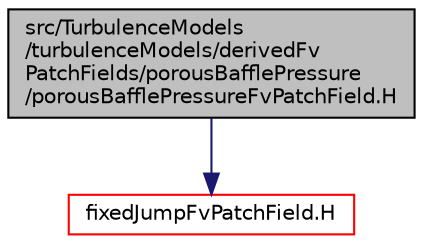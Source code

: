 digraph "src/TurbulenceModels/turbulenceModels/derivedFvPatchFields/porousBafflePressure/porousBafflePressureFvPatchField.H"
{
  bgcolor="transparent";
  edge [fontname="Helvetica",fontsize="10",labelfontname="Helvetica",labelfontsize="10"];
  node [fontname="Helvetica",fontsize="10",shape=record];
  Node1 [label="src/TurbulenceModels\l/turbulenceModels/derivedFv\lPatchFields/porousBafflePressure\l/porousBafflePressureFvPatchField.H",height=0.2,width=0.4,color="black", fillcolor="grey75", style="filled", fontcolor="black"];
  Node1 -> Node2 [color="midnightblue",fontsize="10",style="solid",fontname="Helvetica"];
  Node2 [label="fixedJumpFvPatchField.H",height=0.2,width=0.4,color="red",URL="$a05262.html"];
}
